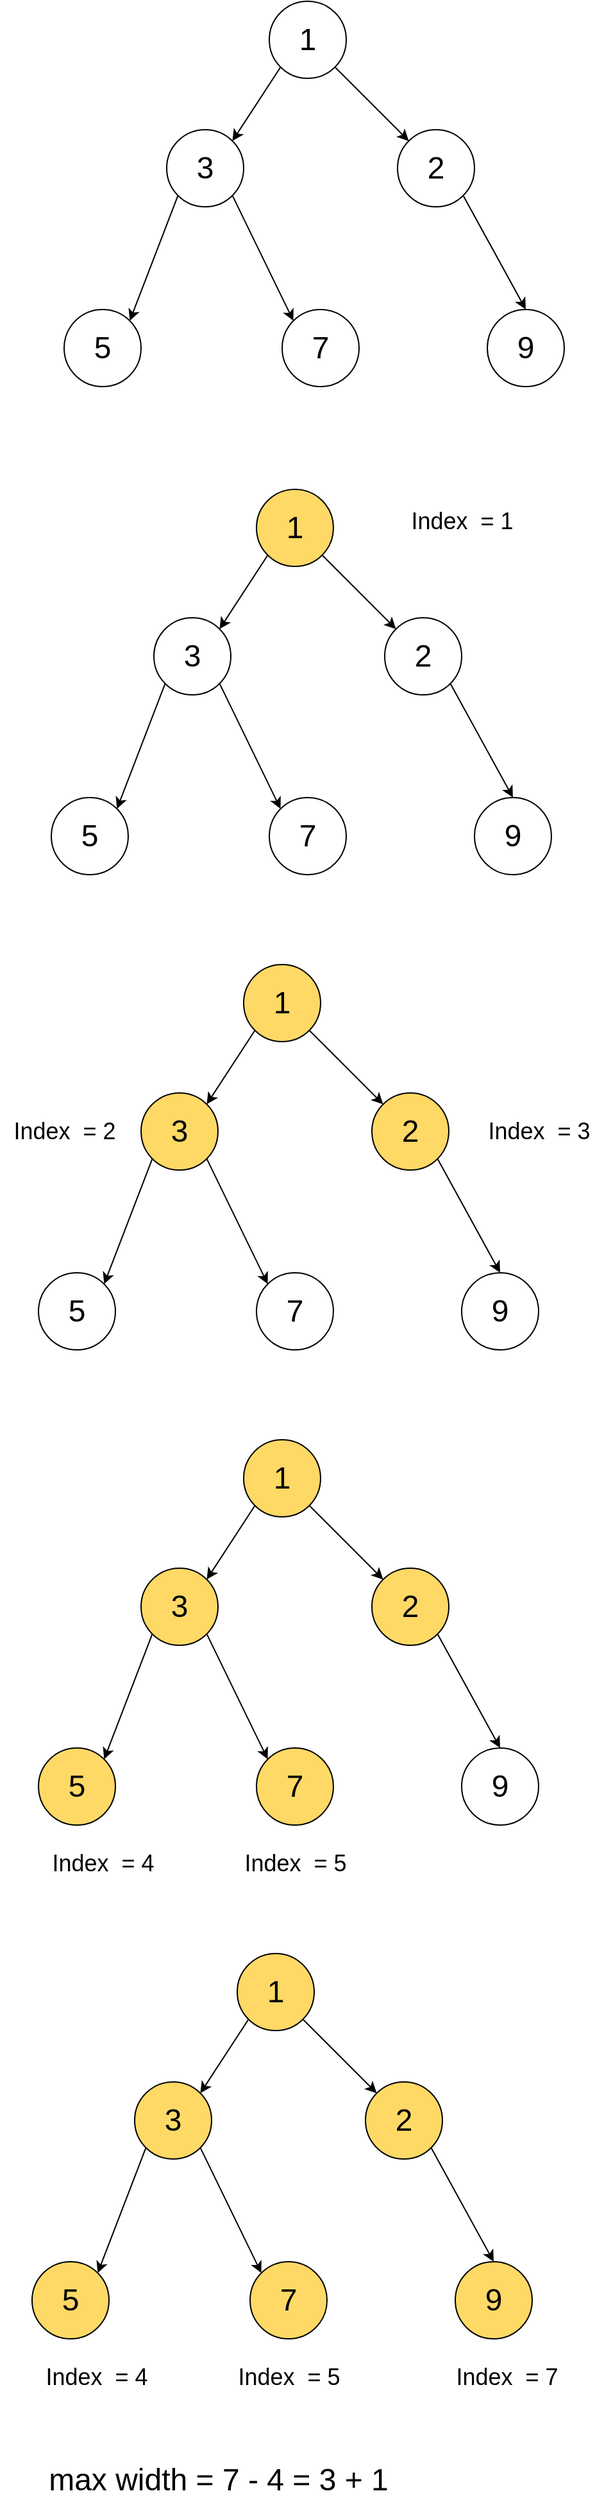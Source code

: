 <mxfile version="12.6.5" type="device"><diagram id="UGh-TFpthN-Amuy4NreV" name="Page-1"><mxGraphModel dx="582" dy="2086" grid="1" gridSize="10" guides="1" tooltips="1" connect="1" arrows="1" fold="1" page="1" pageScale="1" pageWidth="500" pageHeight="1200" math="0" shadow="0"><root><mxCell id="0"/><mxCell id="1" parent="0"/><mxCell id="vshhC6Xc1pa4zERSGnLO-1" value="&lt;font style=&quot;font-size: 24px&quot;&gt;1&lt;/font&gt;" style="ellipse;whiteSpace=wrap;html=1;aspect=fixed;" vertex="1" parent="1"><mxGeometry x="220" y="-1180" width="60" height="60" as="geometry"/></mxCell><mxCell id="vshhC6Xc1pa4zERSGnLO-3" value="&lt;font style=&quot;font-size: 24px&quot;&gt;3&lt;/font&gt;" style="ellipse;whiteSpace=wrap;html=1;aspect=fixed;" vertex="1" parent="1"><mxGeometry x="140" y="-1080" width="60" height="60" as="geometry"/></mxCell><mxCell id="vshhC6Xc1pa4zERSGnLO-4" value="&lt;font style=&quot;font-size: 24px&quot;&gt;2&lt;/font&gt;" style="ellipse;whiteSpace=wrap;html=1;aspect=fixed;" vertex="1" parent="1"><mxGeometry x="320" y="-1080" width="60" height="60" as="geometry"/></mxCell><mxCell id="vshhC6Xc1pa4zERSGnLO-5" value="&lt;font style=&quot;font-size: 24px&quot;&gt;5&lt;/font&gt;" style="ellipse;whiteSpace=wrap;html=1;aspect=fixed;" vertex="1" parent="1"><mxGeometry x="60" y="-940" width="60" height="60" as="geometry"/></mxCell><mxCell id="vshhC6Xc1pa4zERSGnLO-6" value="&lt;font style=&quot;font-size: 24px&quot;&gt;7&lt;/font&gt;" style="ellipse;whiteSpace=wrap;html=1;aspect=fixed;" vertex="1" parent="1"><mxGeometry x="230" y="-940" width="60" height="60" as="geometry"/></mxCell><mxCell id="vshhC6Xc1pa4zERSGnLO-7" value="&lt;font style=&quot;font-size: 24px&quot;&gt;9&lt;/font&gt;" style="ellipse;whiteSpace=wrap;html=1;aspect=fixed;" vertex="1" parent="1"><mxGeometry x="390" y="-940" width="60" height="60" as="geometry"/></mxCell><mxCell id="vshhC6Xc1pa4zERSGnLO-8" value="" style="endArrow=classic;html=1;exitX=0;exitY=1;exitDx=0;exitDy=0;entryX=1;entryY=0;entryDx=0;entryDy=0;" edge="1" parent="1" source="vshhC6Xc1pa4zERSGnLO-1" target="vshhC6Xc1pa4zERSGnLO-3"><mxGeometry width="50" height="50" relative="1" as="geometry"><mxPoint x="60" y="-810" as="sourcePoint"/><mxPoint x="110" y="-860" as="targetPoint"/></mxGeometry></mxCell><mxCell id="vshhC6Xc1pa4zERSGnLO-9" value="" style="endArrow=classic;html=1;exitX=0;exitY=1;exitDx=0;exitDy=0;entryX=1;entryY=0;entryDx=0;entryDy=0;" edge="1" parent="1" source="vshhC6Xc1pa4zERSGnLO-3" target="vshhC6Xc1pa4zERSGnLO-5"><mxGeometry width="50" height="50" relative="1" as="geometry"><mxPoint x="139.997" y="-1009.997" as="sourcePoint"/><mxPoint x="102.423" y="-952.423" as="targetPoint"/></mxGeometry></mxCell><mxCell id="vshhC6Xc1pa4zERSGnLO-10" value="" style="endArrow=classic;html=1;exitX=1;exitY=1;exitDx=0;exitDy=0;entryX=0;entryY=0;entryDx=0;entryDy=0;" edge="1" parent="1" source="vshhC6Xc1pa4zERSGnLO-3" target="vshhC6Xc1pa4zERSGnLO-6"><mxGeometry width="50" height="50" relative="1" as="geometry"><mxPoint x="248.787" y="-1108.787" as="sourcePoint"/><mxPoint x="211.213" y="-1051.213" as="targetPoint"/></mxGeometry></mxCell><mxCell id="vshhC6Xc1pa4zERSGnLO-11" value="" style="endArrow=classic;html=1;exitX=1;exitY=1;exitDx=0;exitDy=0;entryX=0;entryY=0;entryDx=0;entryDy=0;" edge="1" parent="1" source="vshhC6Xc1pa4zERSGnLO-1" target="vshhC6Xc1pa4zERSGnLO-4"><mxGeometry width="50" height="50" relative="1" as="geometry"><mxPoint x="258.787" y="-1098.787" as="sourcePoint"/><mxPoint x="221.213" y="-1041.213" as="targetPoint"/></mxGeometry></mxCell><mxCell id="vshhC6Xc1pa4zERSGnLO-12" value="" style="endArrow=classic;html=1;exitX=1;exitY=1;exitDx=0;exitDy=0;entryX=0.5;entryY=0;entryDx=0;entryDy=0;" edge="1" parent="1" source="vshhC6Xc1pa4zERSGnLO-4" target="vshhC6Xc1pa4zERSGnLO-7"><mxGeometry width="50" height="50" relative="1" as="geometry"><mxPoint x="268.787" y="-1088.787" as="sourcePoint"/><mxPoint x="231.213" y="-1031.213" as="targetPoint"/></mxGeometry></mxCell><mxCell id="vshhC6Xc1pa4zERSGnLO-13" value="&lt;font style=&quot;font-size: 24px&quot;&gt;1&lt;/font&gt;" style="ellipse;whiteSpace=wrap;html=1;aspect=fixed;fillColor=#FFD966;" vertex="1" parent="1"><mxGeometry x="210" y="-800" width="60" height="60" as="geometry"/></mxCell><mxCell id="vshhC6Xc1pa4zERSGnLO-14" value="&lt;font style=&quot;font-size: 24px&quot;&gt;3&lt;/font&gt;" style="ellipse;whiteSpace=wrap;html=1;aspect=fixed;" vertex="1" parent="1"><mxGeometry x="130" y="-700" width="60" height="60" as="geometry"/></mxCell><mxCell id="vshhC6Xc1pa4zERSGnLO-15" value="&lt;font style=&quot;font-size: 24px&quot;&gt;2&lt;/font&gt;" style="ellipse;whiteSpace=wrap;html=1;aspect=fixed;" vertex="1" parent="1"><mxGeometry x="310" y="-700" width="60" height="60" as="geometry"/></mxCell><mxCell id="vshhC6Xc1pa4zERSGnLO-16" value="&lt;font style=&quot;font-size: 24px&quot;&gt;5&lt;/font&gt;" style="ellipse;whiteSpace=wrap;html=1;aspect=fixed;" vertex="1" parent="1"><mxGeometry x="50" y="-560" width="60" height="60" as="geometry"/></mxCell><mxCell id="vshhC6Xc1pa4zERSGnLO-17" value="&lt;font style=&quot;font-size: 24px&quot;&gt;7&lt;/font&gt;" style="ellipse;whiteSpace=wrap;html=1;aspect=fixed;" vertex="1" parent="1"><mxGeometry x="220" y="-560" width="60" height="60" as="geometry"/></mxCell><mxCell id="vshhC6Xc1pa4zERSGnLO-18" value="&lt;font style=&quot;font-size: 24px&quot;&gt;9&lt;/font&gt;" style="ellipse;whiteSpace=wrap;html=1;aspect=fixed;" vertex="1" parent="1"><mxGeometry x="380" y="-560" width="60" height="60" as="geometry"/></mxCell><mxCell id="vshhC6Xc1pa4zERSGnLO-19" value="" style="endArrow=classic;html=1;exitX=0;exitY=1;exitDx=0;exitDy=0;entryX=1;entryY=0;entryDx=0;entryDy=0;" edge="1" parent="1" source="vshhC6Xc1pa4zERSGnLO-13" target="vshhC6Xc1pa4zERSGnLO-14"><mxGeometry width="50" height="50" relative="1" as="geometry"><mxPoint x="50" y="-430" as="sourcePoint"/><mxPoint x="100" y="-480" as="targetPoint"/></mxGeometry></mxCell><mxCell id="vshhC6Xc1pa4zERSGnLO-20" value="" style="endArrow=classic;html=1;exitX=0;exitY=1;exitDx=0;exitDy=0;entryX=1;entryY=0;entryDx=0;entryDy=0;" edge="1" parent="1" source="vshhC6Xc1pa4zERSGnLO-14" target="vshhC6Xc1pa4zERSGnLO-16"><mxGeometry width="50" height="50" relative="1" as="geometry"><mxPoint x="129.997" y="-629.997" as="sourcePoint"/><mxPoint x="92.423" y="-572.423" as="targetPoint"/></mxGeometry></mxCell><mxCell id="vshhC6Xc1pa4zERSGnLO-21" value="" style="endArrow=classic;html=1;exitX=1;exitY=1;exitDx=0;exitDy=0;entryX=0;entryY=0;entryDx=0;entryDy=0;" edge="1" parent="1" source="vshhC6Xc1pa4zERSGnLO-14" target="vshhC6Xc1pa4zERSGnLO-17"><mxGeometry width="50" height="50" relative="1" as="geometry"><mxPoint x="238.787" y="-728.787" as="sourcePoint"/><mxPoint x="201.213" y="-671.213" as="targetPoint"/></mxGeometry></mxCell><mxCell id="vshhC6Xc1pa4zERSGnLO-22" value="" style="endArrow=classic;html=1;exitX=1;exitY=1;exitDx=0;exitDy=0;entryX=0;entryY=0;entryDx=0;entryDy=0;" edge="1" parent="1" source="vshhC6Xc1pa4zERSGnLO-13" target="vshhC6Xc1pa4zERSGnLO-15"><mxGeometry width="50" height="50" relative="1" as="geometry"><mxPoint x="248.787" y="-718.787" as="sourcePoint"/><mxPoint x="211.213" y="-661.213" as="targetPoint"/></mxGeometry></mxCell><mxCell id="vshhC6Xc1pa4zERSGnLO-23" value="" style="endArrow=classic;html=1;exitX=1;exitY=1;exitDx=0;exitDy=0;entryX=0.5;entryY=0;entryDx=0;entryDy=0;" edge="1" parent="1" source="vshhC6Xc1pa4zERSGnLO-15" target="vshhC6Xc1pa4zERSGnLO-18"><mxGeometry width="50" height="50" relative="1" as="geometry"><mxPoint x="258.787" y="-708.787" as="sourcePoint"/><mxPoint x="221.213" y="-651.213" as="targetPoint"/></mxGeometry></mxCell><mxCell id="vshhC6Xc1pa4zERSGnLO-25" value="&lt;font style=&quot;font-size: 18px&quot;&gt;Index&amp;nbsp; = 1&lt;/font&gt;" style="text;html=1;align=center;verticalAlign=middle;resizable=0;points=[];autosize=1;" vertex="1" parent="1"><mxGeometry x="320" y="-785" width="100" height="20" as="geometry"/></mxCell><mxCell id="vshhC6Xc1pa4zERSGnLO-26" value="&lt;font style=&quot;font-size: 24px&quot;&gt;1&lt;/font&gt;" style="ellipse;whiteSpace=wrap;html=1;aspect=fixed;fillColor=#FFD966;" vertex="1" parent="1"><mxGeometry x="200" y="-430" width="60" height="60" as="geometry"/></mxCell><mxCell id="vshhC6Xc1pa4zERSGnLO-27" value="&lt;font style=&quot;font-size: 24px&quot;&gt;3&lt;/font&gt;" style="ellipse;whiteSpace=wrap;html=1;aspect=fixed;fillColor=#FFD966;" vertex="1" parent="1"><mxGeometry x="120" y="-330" width="60" height="60" as="geometry"/></mxCell><mxCell id="vshhC6Xc1pa4zERSGnLO-28" value="&lt;font style=&quot;font-size: 24px&quot;&gt;2&lt;/font&gt;" style="ellipse;whiteSpace=wrap;html=1;aspect=fixed;fillColor=#FFD966;" vertex="1" parent="1"><mxGeometry x="300" y="-330" width="60" height="60" as="geometry"/></mxCell><mxCell id="vshhC6Xc1pa4zERSGnLO-29" value="&lt;font style=&quot;font-size: 24px&quot;&gt;5&lt;/font&gt;" style="ellipse;whiteSpace=wrap;html=1;aspect=fixed;" vertex="1" parent="1"><mxGeometry x="40" y="-190" width="60" height="60" as="geometry"/></mxCell><mxCell id="vshhC6Xc1pa4zERSGnLO-30" value="&lt;font style=&quot;font-size: 24px&quot;&gt;7&lt;/font&gt;" style="ellipse;whiteSpace=wrap;html=1;aspect=fixed;" vertex="1" parent="1"><mxGeometry x="210" y="-190" width="60" height="60" as="geometry"/></mxCell><mxCell id="vshhC6Xc1pa4zERSGnLO-31" value="&lt;font style=&quot;font-size: 24px&quot;&gt;9&lt;/font&gt;" style="ellipse;whiteSpace=wrap;html=1;aspect=fixed;" vertex="1" parent="1"><mxGeometry x="370" y="-190" width="60" height="60" as="geometry"/></mxCell><mxCell id="vshhC6Xc1pa4zERSGnLO-32" value="" style="endArrow=classic;html=1;exitX=0;exitY=1;exitDx=0;exitDy=0;entryX=1;entryY=0;entryDx=0;entryDy=0;" edge="1" parent="1" source="vshhC6Xc1pa4zERSGnLO-26" target="vshhC6Xc1pa4zERSGnLO-27"><mxGeometry width="50" height="50" relative="1" as="geometry"><mxPoint x="40" y="-60" as="sourcePoint"/><mxPoint x="90" y="-110" as="targetPoint"/></mxGeometry></mxCell><mxCell id="vshhC6Xc1pa4zERSGnLO-33" value="" style="endArrow=classic;html=1;exitX=0;exitY=1;exitDx=0;exitDy=0;entryX=1;entryY=0;entryDx=0;entryDy=0;" edge="1" parent="1" source="vshhC6Xc1pa4zERSGnLO-27" target="vshhC6Xc1pa4zERSGnLO-29"><mxGeometry width="50" height="50" relative="1" as="geometry"><mxPoint x="119.997" y="-259.997" as="sourcePoint"/><mxPoint x="82.423" y="-202.423" as="targetPoint"/></mxGeometry></mxCell><mxCell id="vshhC6Xc1pa4zERSGnLO-34" value="" style="endArrow=classic;html=1;exitX=1;exitY=1;exitDx=0;exitDy=0;entryX=0;entryY=0;entryDx=0;entryDy=0;" edge="1" parent="1" source="vshhC6Xc1pa4zERSGnLO-27" target="vshhC6Xc1pa4zERSGnLO-30"><mxGeometry width="50" height="50" relative="1" as="geometry"><mxPoint x="228.787" y="-358.787" as="sourcePoint"/><mxPoint x="191.213" y="-301.213" as="targetPoint"/></mxGeometry></mxCell><mxCell id="vshhC6Xc1pa4zERSGnLO-35" value="" style="endArrow=classic;html=1;exitX=1;exitY=1;exitDx=0;exitDy=0;entryX=0;entryY=0;entryDx=0;entryDy=0;" edge="1" parent="1" source="vshhC6Xc1pa4zERSGnLO-26" target="vshhC6Xc1pa4zERSGnLO-28"><mxGeometry width="50" height="50" relative="1" as="geometry"><mxPoint x="238.787" y="-348.787" as="sourcePoint"/><mxPoint x="201.213" y="-291.213" as="targetPoint"/></mxGeometry></mxCell><mxCell id="vshhC6Xc1pa4zERSGnLO-36" value="" style="endArrow=classic;html=1;exitX=1;exitY=1;exitDx=0;exitDy=0;entryX=0.5;entryY=0;entryDx=0;entryDy=0;" edge="1" parent="1" source="vshhC6Xc1pa4zERSGnLO-28" target="vshhC6Xc1pa4zERSGnLO-31"><mxGeometry width="50" height="50" relative="1" as="geometry"><mxPoint x="248.787" y="-338.787" as="sourcePoint"/><mxPoint x="211.213" y="-281.213" as="targetPoint"/></mxGeometry></mxCell><mxCell id="vshhC6Xc1pa4zERSGnLO-37" value="&lt;font style=&quot;font-size: 18px&quot;&gt;Index&amp;nbsp; = 3&lt;/font&gt;" style="text;html=1;align=center;verticalAlign=middle;resizable=0;points=[];autosize=1;" vertex="1" parent="1"><mxGeometry x="380" y="-310" width="100" height="20" as="geometry"/></mxCell><mxCell id="vshhC6Xc1pa4zERSGnLO-38" value="&lt;font style=&quot;font-size: 18px&quot;&gt;Index&amp;nbsp; = 2&lt;/font&gt;" style="text;html=1;align=center;verticalAlign=middle;resizable=0;points=[];autosize=1;" vertex="1" parent="1"><mxGeometry x="10" y="-310" width="100" height="20" as="geometry"/></mxCell><mxCell id="vshhC6Xc1pa4zERSGnLO-39" value="&lt;font style=&quot;font-size: 24px&quot;&gt;1&lt;/font&gt;" style="ellipse;whiteSpace=wrap;html=1;aspect=fixed;fillColor=#FFD966;" vertex="1" parent="1"><mxGeometry x="200" y="-60" width="60" height="60" as="geometry"/></mxCell><mxCell id="vshhC6Xc1pa4zERSGnLO-40" value="&lt;font style=&quot;font-size: 24px&quot;&gt;3&lt;/font&gt;" style="ellipse;whiteSpace=wrap;html=1;aspect=fixed;fillColor=#FFD966;" vertex="1" parent="1"><mxGeometry x="120" y="40" width="60" height="60" as="geometry"/></mxCell><mxCell id="vshhC6Xc1pa4zERSGnLO-41" value="&lt;font style=&quot;font-size: 24px&quot;&gt;2&lt;/font&gt;" style="ellipse;whiteSpace=wrap;html=1;aspect=fixed;fillColor=#FFD966;" vertex="1" parent="1"><mxGeometry x="300" y="40" width="60" height="60" as="geometry"/></mxCell><mxCell id="vshhC6Xc1pa4zERSGnLO-42" value="&lt;font style=&quot;font-size: 24px&quot;&gt;5&lt;/font&gt;" style="ellipse;whiteSpace=wrap;html=1;aspect=fixed;fillColor=#FFD966;" vertex="1" parent="1"><mxGeometry x="40" y="180" width="60" height="60" as="geometry"/></mxCell><mxCell id="vshhC6Xc1pa4zERSGnLO-43" value="&lt;font style=&quot;font-size: 24px&quot;&gt;7&lt;/font&gt;" style="ellipse;whiteSpace=wrap;html=1;aspect=fixed;fillColor=#FFD966;" vertex="1" parent="1"><mxGeometry x="210" y="180" width="60" height="60" as="geometry"/></mxCell><mxCell id="vshhC6Xc1pa4zERSGnLO-44" value="&lt;font style=&quot;font-size: 24px&quot;&gt;9&lt;/font&gt;" style="ellipse;whiteSpace=wrap;html=1;aspect=fixed;" vertex="1" parent="1"><mxGeometry x="370" y="180" width="60" height="60" as="geometry"/></mxCell><mxCell id="vshhC6Xc1pa4zERSGnLO-45" value="" style="endArrow=classic;html=1;exitX=0;exitY=1;exitDx=0;exitDy=0;entryX=1;entryY=0;entryDx=0;entryDy=0;" edge="1" parent="1" source="vshhC6Xc1pa4zERSGnLO-39" target="vshhC6Xc1pa4zERSGnLO-40"><mxGeometry width="50" height="50" relative="1" as="geometry"><mxPoint x="40" y="310" as="sourcePoint"/><mxPoint x="90" y="260" as="targetPoint"/></mxGeometry></mxCell><mxCell id="vshhC6Xc1pa4zERSGnLO-46" value="" style="endArrow=classic;html=1;exitX=0;exitY=1;exitDx=0;exitDy=0;entryX=1;entryY=0;entryDx=0;entryDy=0;" edge="1" parent="1" source="vshhC6Xc1pa4zERSGnLO-40" target="vshhC6Xc1pa4zERSGnLO-42"><mxGeometry width="50" height="50" relative="1" as="geometry"><mxPoint x="119.997" y="110.003" as="sourcePoint"/><mxPoint x="82.423" y="167.577" as="targetPoint"/></mxGeometry></mxCell><mxCell id="vshhC6Xc1pa4zERSGnLO-47" value="" style="endArrow=classic;html=1;exitX=1;exitY=1;exitDx=0;exitDy=0;entryX=0;entryY=0;entryDx=0;entryDy=0;" edge="1" parent="1" source="vshhC6Xc1pa4zERSGnLO-40" target="vshhC6Xc1pa4zERSGnLO-43"><mxGeometry width="50" height="50" relative="1" as="geometry"><mxPoint x="228.787" y="11.213" as="sourcePoint"/><mxPoint x="191.213" y="68.787" as="targetPoint"/></mxGeometry></mxCell><mxCell id="vshhC6Xc1pa4zERSGnLO-48" value="" style="endArrow=classic;html=1;exitX=1;exitY=1;exitDx=0;exitDy=0;entryX=0;entryY=0;entryDx=0;entryDy=0;" edge="1" parent="1" source="vshhC6Xc1pa4zERSGnLO-39" target="vshhC6Xc1pa4zERSGnLO-41"><mxGeometry width="50" height="50" relative="1" as="geometry"><mxPoint x="238.787" y="21.213" as="sourcePoint"/><mxPoint x="201.213" y="78.787" as="targetPoint"/></mxGeometry></mxCell><mxCell id="vshhC6Xc1pa4zERSGnLO-49" value="" style="endArrow=classic;html=1;exitX=1;exitY=1;exitDx=0;exitDy=0;entryX=0.5;entryY=0;entryDx=0;entryDy=0;" edge="1" parent="1" source="vshhC6Xc1pa4zERSGnLO-41" target="vshhC6Xc1pa4zERSGnLO-44"><mxGeometry width="50" height="50" relative="1" as="geometry"><mxPoint x="248.787" y="31.213" as="sourcePoint"/><mxPoint x="211.213" y="88.787" as="targetPoint"/></mxGeometry></mxCell><mxCell id="vshhC6Xc1pa4zERSGnLO-51" value="&lt;font style=&quot;font-size: 18px&quot;&gt;Index&amp;nbsp; = 4&lt;/font&gt;" style="text;html=1;align=center;verticalAlign=middle;resizable=0;points=[];autosize=1;" vertex="1" parent="1"><mxGeometry x="40" y="260" width="100" height="20" as="geometry"/></mxCell><mxCell id="vshhC6Xc1pa4zERSGnLO-52" value="&lt;font style=&quot;font-size: 18px&quot;&gt;Index&amp;nbsp; = 5&lt;/font&gt;" style="text;html=1;align=center;verticalAlign=middle;resizable=0;points=[];autosize=1;" vertex="1" parent="1"><mxGeometry x="190" y="260" width="100" height="20" as="geometry"/></mxCell><mxCell id="vshhC6Xc1pa4zERSGnLO-53" value="&lt;font style=&quot;font-size: 24px&quot;&gt;1&lt;/font&gt;" style="ellipse;whiteSpace=wrap;html=1;aspect=fixed;fillColor=#FFD966;" vertex="1" parent="1"><mxGeometry x="195" y="340" width="60" height="60" as="geometry"/></mxCell><mxCell id="vshhC6Xc1pa4zERSGnLO-54" value="&lt;font style=&quot;font-size: 24px&quot;&gt;3&lt;/font&gt;" style="ellipse;whiteSpace=wrap;html=1;aspect=fixed;fillColor=#FFD966;" vertex="1" parent="1"><mxGeometry x="115" y="440" width="60" height="60" as="geometry"/></mxCell><mxCell id="vshhC6Xc1pa4zERSGnLO-55" value="&lt;font style=&quot;font-size: 24px&quot;&gt;2&lt;/font&gt;" style="ellipse;whiteSpace=wrap;html=1;aspect=fixed;fillColor=#FFD966;" vertex="1" parent="1"><mxGeometry x="295" y="440" width="60" height="60" as="geometry"/></mxCell><mxCell id="vshhC6Xc1pa4zERSGnLO-56" value="&lt;font style=&quot;font-size: 24px&quot;&gt;5&lt;/font&gt;" style="ellipse;whiteSpace=wrap;html=1;aspect=fixed;fillColor=#FFD966;" vertex="1" parent="1"><mxGeometry x="35" y="580" width="60" height="60" as="geometry"/></mxCell><mxCell id="vshhC6Xc1pa4zERSGnLO-57" value="&lt;font style=&quot;font-size: 24px&quot;&gt;7&lt;/font&gt;" style="ellipse;whiteSpace=wrap;html=1;aspect=fixed;fillColor=#FFD966;" vertex="1" parent="1"><mxGeometry x="205" y="580" width="60" height="60" as="geometry"/></mxCell><mxCell id="vshhC6Xc1pa4zERSGnLO-58" value="&lt;font style=&quot;font-size: 24px&quot;&gt;9&lt;/font&gt;" style="ellipse;whiteSpace=wrap;html=1;aspect=fixed;fillColor=#FFD966;" vertex="1" parent="1"><mxGeometry x="365" y="580" width="60" height="60" as="geometry"/></mxCell><mxCell id="vshhC6Xc1pa4zERSGnLO-59" value="" style="endArrow=classic;html=1;exitX=0;exitY=1;exitDx=0;exitDy=0;entryX=1;entryY=0;entryDx=0;entryDy=0;" edge="1" parent="1" source="vshhC6Xc1pa4zERSGnLO-53" target="vshhC6Xc1pa4zERSGnLO-54"><mxGeometry width="50" height="50" relative="1" as="geometry"><mxPoint x="35" y="710" as="sourcePoint"/><mxPoint x="85" y="660" as="targetPoint"/></mxGeometry></mxCell><mxCell id="vshhC6Xc1pa4zERSGnLO-60" value="" style="endArrow=classic;html=1;exitX=0;exitY=1;exitDx=0;exitDy=0;entryX=1;entryY=0;entryDx=0;entryDy=0;" edge="1" parent="1" source="vshhC6Xc1pa4zERSGnLO-54" target="vshhC6Xc1pa4zERSGnLO-56"><mxGeometry width="50" height="50" relative="1" as="geometry"><mxPoint x="114.997" y="510.003" as="sourcePoint"/><mxPoint x="77.423" y="567.577" as="targetPoint"/></mxGeometry></mxCell><mxCell id="vshhC6Xc1pa4zERSGnLO-61" value="" style="endArrow=classic;html=1;exitX=1;exitY=1;exitDx=0;exitDy=0;entryX=0;entryY=0;entryDx=0;entryDy=0;" edge="1" parent="1" source="vshhC6Xc1pa4zERSGnLO-54" target="vshhC6Xc1pa4zERSGnLO-57"><mxGeometry width="50" height="50" relative="1" as="geometry"><mxPoint x="223.787" y="411.213" as="sourcePoint"/><mxPoint x="186.213" y="468.787" as="targetPoint"/></mxGeometry></mxCell><mxCell id="vshhC6Xc1pa4zERSGnLO-62" value="" style="endArrow=classic;html=1;exitX=1;exitY=1;exitDx=0;exitDy=0;entryX=0;entryY=0;entryDx=0;entryDy=0;" edge="1" parent="1" source="vshhC6Xc1pa4zERSGnLO-53" target="vshhC6Xc1pa4zERSGnLO-55"><mxGeometry width="50" height="50" relative="1" as="geometry"><mxPoint x="233.787" y="421.213" as="sourcePoint"/><mxPoint x="196.213" y="478.787" as="targetPoint"/></mxGeometry></mxCell><mxCell id="vshhC6Xc1pa4zERSGnLO-63" value="" style="endArrow=classic;html=1;exitX=1;exitY=1;exitDx=0;exitDy=0;entryX=0.5;entryY=0;entryDx=0;entryDy=0;" edge="1" parent="1" source="vshhC6Xc1pa4zERSGnLO-55" target="vshhC6Xc1pa4zERSGnLO-58"><mxGeometry width="50" height="50" relative="1" as="geometry"><mxPoint x="243.787" y="431.213" as="sourcePoint"/><mxPoint x="206.213" y="488.787" as="targetPoint"/></mxGeometry></mxCell><mxCell id="vshhC6Xc1pa4zERSGnLO-64" value="&lt;font style=&quot;font-size: 18px&quot;&gt;Index&amp;nbsp; = 4&lt;/font&gt;" style="text;html=1;align=center;verticalAlign=middle;resizable=0;points=[];autosize=1;" vertex="1" parent="1"><mxGeometry x="35" y="660" width="100" height="20" as="geometry"/></mxCell><mxCell id="vshhC6Xc1pa4zERSGnLO-65" value="&lt;font style=&quot;font-size: 18px&quot;&gt;Index&amp;nbsp; = 5&lt;/font&gt;" style="text;html=1;align=center;verticalAlign=middle;resizable=0;points=[];autosize=1;" vertex="1" parent="1"><mxGeometry x="185" y="660" width="100" height="20" as="geometry"/></mxCell><mxCell id="vshhC6Xc1pa4zERSGnLO-66" value="&lt;font style=&quot;font-size: 18px&quot;&gt;Index&amp;nbsp; = 7&lt;/font&gt;" style="text;html=1;align=center;verticalAlign=middle;resizable=0;points=[];autosize=1;" vertex="1" parent="1"><mxGeometry x="355" y="660" width="100" height="20" as="geometry"/></mxCell><mxCell id="vshhC6Xc1pa4zERSGnLO-67" value="&lt;font style=&quot;font-size: 24px&quot;&gt;max width = 7 - 4 = 3 + 1&lt;/font&gt;" style="text;html=1;align=center;verticalAlign=middle;resizable=0;points=[];autosize=1;" vertex="1" parent="1"><mxGeometry x="40" y="740" width="280" height="20" as="geometry"/></mxCell></root></mxGraphModel></diagram></mxfile>